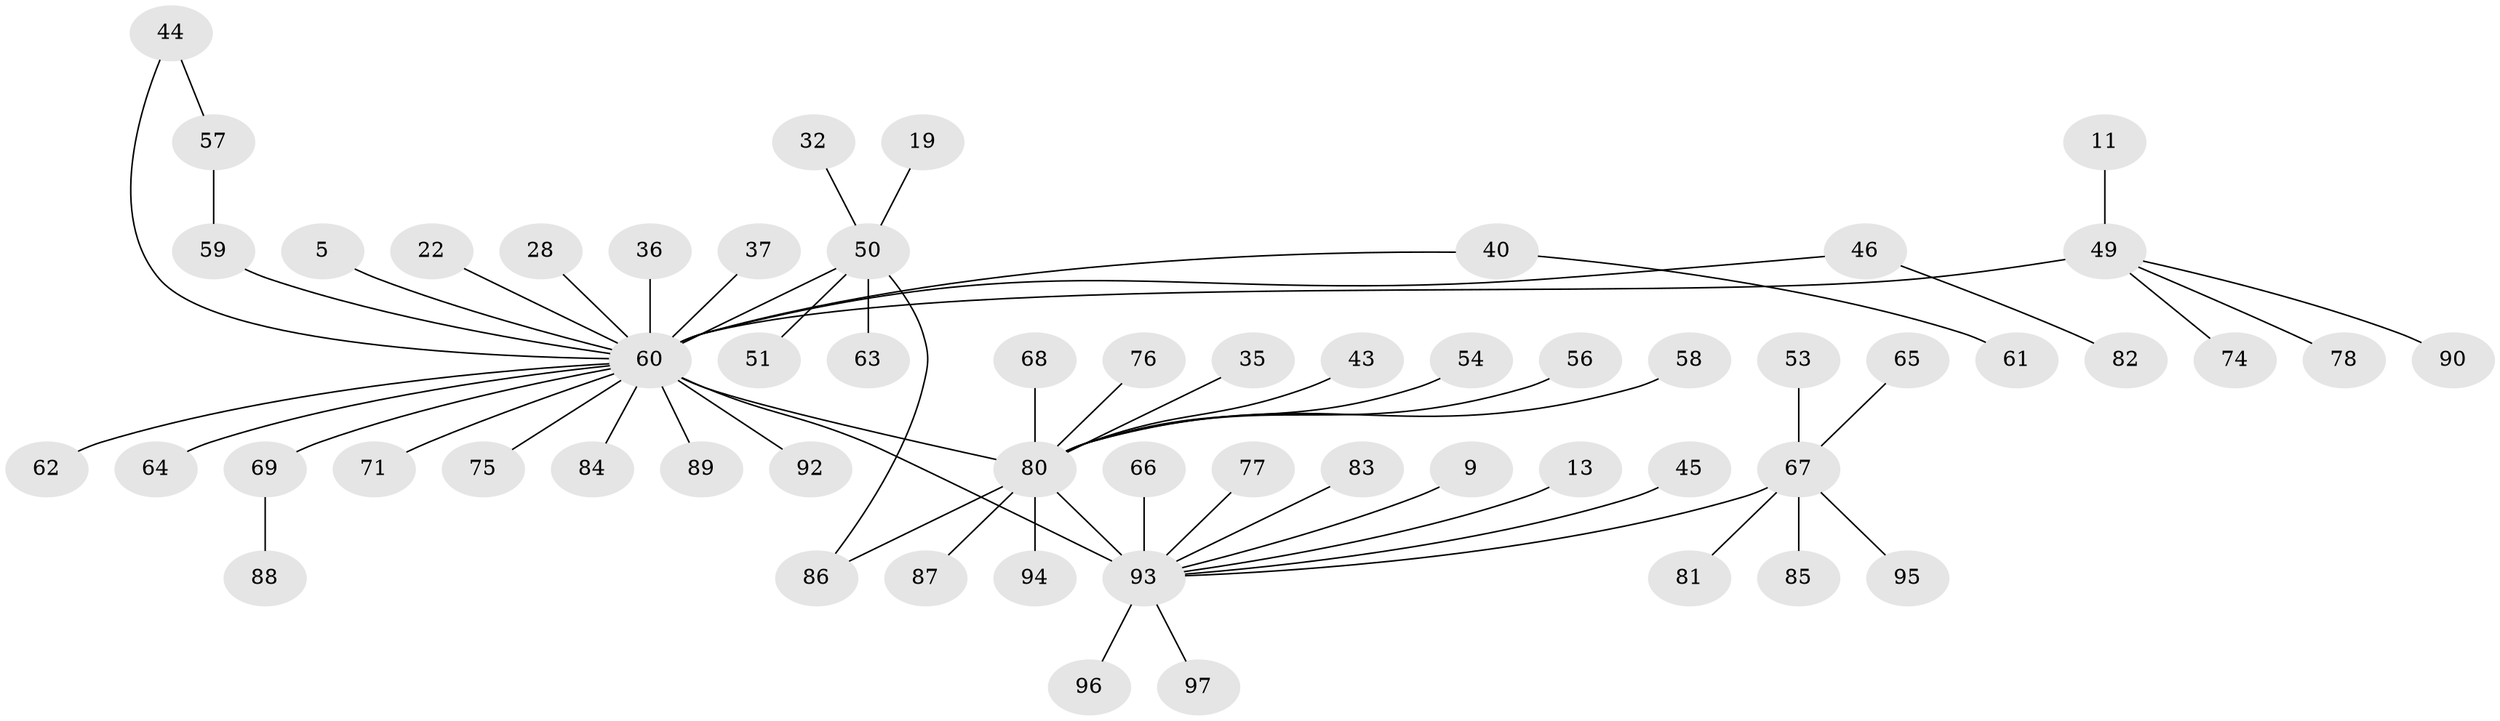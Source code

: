 // original degree distribution, {31: 0.010309278350515464, 3: 0.1134020618556701, 7: 0.020618556701030927, 1: 0.5051546391752577, 2: 0.25773195876288657, 9: 0.020618556701030927, 8: 0.020618556701030927, 6: 0.010309278350515464, 5: 0.010309278350515464, 4: 0.030927835051546393}
// Generated by graph-tools (version 1.1) at 2025/51/03/04/25 21:51:59]
// undirected, 58 vertices, 60 edges
graph export_dot {
graph [start="1"]
  node [color=gray90,style=filled];
  5;
  9;
  11;
  13 [super="+7"];
  19;
  22;
  28;
  32;
  35;
  36;
  37;
  40 [super="+17"];
  43;
  44 [super="+21"];
  45;
  46;
  49 [super="+42+3"];
  50 [super="+20+41+47"];
  51;
  53;
  54;
  56;
  57;
  58;
  59 [super="+55"];
  60 [super="+23+24+1"];
  61;
  62;
  63;
  64;
  65;
  66;
  67 [super="+25+27+48"];
  68;
  69;
  71;
  74;
  75 [super="+29"];
  76;
  77;
  78;
  80 [super="+79+38+15+33"];
  81;
  82;
  83;
  84 [super="+16+52"];
  85;
  86;
  87;
  88;
  89;
  90;
  92;
  93 [super="+6+30+91+73"];
  94;
  95;
  96;
  97;
  5 -- 60;
  9 -- 93;
  11 -- 49;
  13 -- 93;
  19 -- 50;
  22 -- 60;
  28 -- 60;
  32 -- 50;
  35 -- 80;
  36 -- 60;
  37 -- 60;
  40 -- 61;
  40 -- 60;
  43 -- 80;
  44 -- 57;
  44 -- 60;
  45 -- 93;
  46 -- 82;
  46 -- 60;
  49 -- 90;
  49 -- 74;
  49 -- 78;
  49 -- 60 [weight=3];
  50 -- 63;
  50 -- 51;
  50 -- 86;
  50 -- 60 [weight=5];
  53 -- 67;
  54 -- 80;
  56 -- 80;
  57 -- 59;
  58 -- 80;
  59 -- 60;
  60 -- 84 [weight=2];
  60 -- 64;
  60 -- 71;
  60 -- 93 [weight=7];
  60 -- 62;
  60 -- 69;
  60 -- 89;
  60 -- 92;
  60 -- 80;
  60 -- 75;
  65 -- 67;
  66 -- 93;
  67 -- 85;
  67 -- 95;
  67 -- 81;
  67 -- 93;
  68 -- 80;
  69 -- 88;
  76 -- 80;
  77 -- 93;
  80 -- 86;
  80 -- 94;
  80 -- 87;
  80 -- 93 [weight=2];
  83 -- 93;
  93 -- 97;
  93 -- 96;
}
